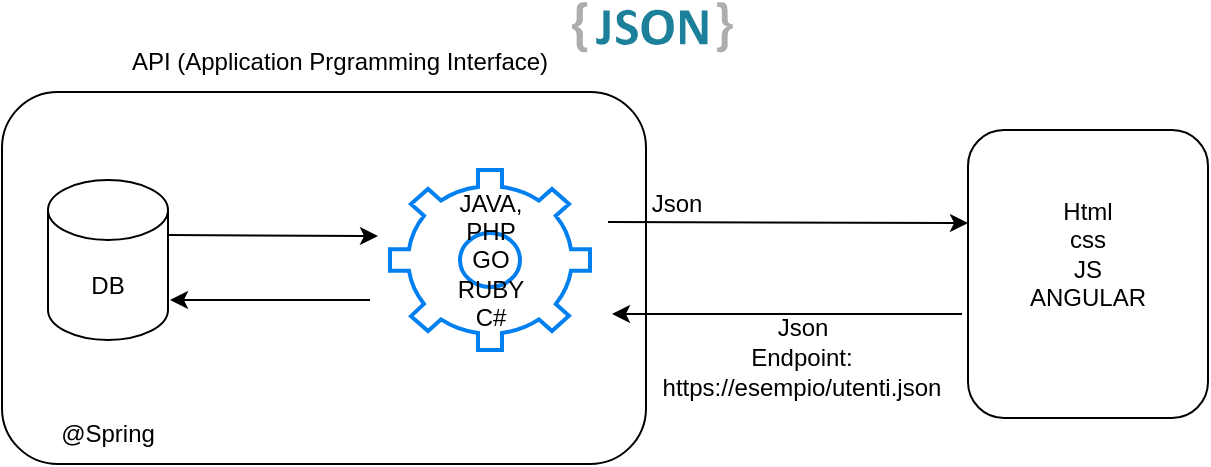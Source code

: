 <mxfile>
    <diagram id="eTuNe_4K_42x5jrvcE2q" name="Page-1">
        <mxGraphModel dx="706" dy="361" grid="0" gridSize="10" guides="1" tooltips="1" connect="1" arrows="1" fold="1" page="1" pageScale="1" pageWidth="827" pageHeight="1169" math="0" shadow="0">
            <root>
                <mxCell id="0"/>
                <mxCell id="1" parent="0"/>
                <mxCell id="13" value="" style="rounded=1;whiteSpace=wrap;html=1;" parent="1" vertex="1">
                    <mxGeometry x="56" y="61" width="322" height="186" as="geometry"/>
                </mxCell>
                <mxCell id="3" style="edgeStyle=none;html=1;exitX=1;exitY=0;exitDx=0;exitDy=27.5;exitPerimeter=0;" parent="1" source="2" edge="1">
                    <mxGeometry relative="1" as="geometry">
                        <mxPoint x="244" y="133" as="targetPoint"/>
                    </mxGeometry>
                </mxCell>
                <mxCell id="2" value="DB" style="shape=cylinder3;whiteSpace=wrap;html=1;boundedLbl=1;backgroundOutline=1;size=15;" parent="1" vertex="1">
                    <mxGeometry x="79" y="105" width="60" height="80" as="geometry"/>
                </mxCell>
                <mxCell id="5" value="" style="html=1;verticalLabelPosition=bottom;align=center;labelBackgroundColor=#ffffff;verticalAlign=top;strokeWidth=2;strokeColor=#0080F0;shadow=0;dashed=0;shape=mxgraph.ios7.icons.settings;" parent="1" vertex="1">
                    <mxGeometry x="250" y="100" width="100" height="90" as="geometry"/>
                </mxCell>
                <mxCell id="6" value="JAVA,&lt;br&gt;PHP&lt;br&gt;GO&lt;br&gt;RUBY&lt;br&gt;C#" style="text;html=1;align=center;verticalAlign=middle;resizable=0;points=[];autosize=1;strokeColor=none;fillColor=none;" parent="1" vertex="1">
                    <mxGeometry x="270" y="100" width="60" height="90" as="geometry"/>
                </mxCell>
                <mxCell id="7" style="edgeStyle=none;html=1;" parent="1" edge="1">
                    <mxGeometry relative="1" as="geometry">
                        <mxPoint x="140" y="165" as="targetPoint"/>
                        <mxPoint x="240" y="165" as="sourcePoint"/>
                        <Array as="points">
                            <mxPoint x="174" y="165"/>
                        </Array>
                    </mxGeometry>
                </mxCell>
                <mxCell id="8" style="edgeStyle=none;html=1;exitX=1;exitY=0;exitDx=0;exitDy=27.5;exitPerimeter=0;entryX=0;entryY=0.323;entryDx=0;entryDy=0;entryPerimeter=0;" parent="1" target="10" edge="1">
                    <mxGeometry relative="1" as="geometry">
                        <mxPoint x="469" y="126.5" as="targetPoint"/>
                        <mxPoint x="359" y="126" as="sourcePoint"/>
                    </mxGeometry>
                </mxCell>
                <mxCell id="9" style="edgeStyle=none;html=1;entryX=1;entryY=1;entryDx=0;entryDy=-15;entryPerimeter=0;" parent="1" edge="1">
                    <mxGeometry relative="1" as="geometry">
                        <mxPoint x="361" y="172" as="targetPoint"/>
                        <mxPoint x="536" y="172" as="sourcePoint"/>
                        <Array as="points">
                            <mxPoint x="395" y="172"/>
                        </Array>
                    </mxGeometry>
                </mxCell>
                <mxCell id="10" value="" style="rounded=1;whiteSpace=wrap;html=1;" parent="1" vertex="1">
                    <mxGeometry x="539" y="80" width="120" height="144" as="geometry"/>
                </mxCell>
                <mxCell id="11" value="Html&lt;br&gt;css&lt;br&gt;JS&lt;br&gt;ANGULAR" style="text;html=1;strokeColor=none;fillColor=none;align=center;verticalAlign=middle;whiteSpace=wrap;rounded=0;" parent="1" vertex="1">
                    <mxGeometry x="569" y="127" width="60" height="30" as="geometry"/>
                </mxCell>
                <mxCell id="14" value="API (Application Prgramming Interface)" style="text;html=1;strokeColor=none;fillColor=none;align=center;verticalAlign=middle;whiteSpace=wrap;rounded=0;" parent="1" vertex="1">
                    <mxGeometry x="100" y="31" width="250" height="30" as="geometry"/>
                </mxCell>
                <mxCell id="15" value="Json" style="text;html=1;align=center;verticalAlign=middle;resizable=0;points=[];autosize=1;strokeColor=none;fillColor=none;" parent="1" vertex="1">
                    <mxGeometry x="371" y="104" width="43" height="26" as="geometry"/>
                </mxCell>
                <mxCell id="16" value="Json" style="text;html=1;align=center;verticalAlign=middle;resizable=0;points=[];autosize=1;strokeColor=none;fillColor=none;" parent="1" vertex="1">
                    <mxGeometry x="434" y="166" width="43" height="26" as="geometry"/>
                </mxCell>
                <mxCell id="17" value="" style="dashed=0;outlineConnect=0;html=1;align=center;labelPosition=center;verticalLabelPosition=bottom;verticalAlign=top;shape=mxgraph.weblogos.json_2" parent="1" vertex="1">
                    <mxGeometry x="341" y="16" width="80.4" height="25.2" as="geometry"/>
                </mxCell>
                <mxCell id="19" value="Endpoint:&lt;br&gt;https://esempio/utenti.json" style="text;html=1;strokeColor=none;fillColor=none;align=center;verticalAlign=middle;whiteSpace=wrap;rounded=0;" parent="1" vertex="1">
                    <mxGeometry x="374.75" y="183" width="161.5" height="36" as="geometry"/>
                </mxCell>
                <mxCell id="20" value="@Spring" style="text;html=1;strokeColor=none;fillColor=none;align=center;verticalAlign=middle;whiteSpace=wrap;rounded=0;" parent="1" vertex="1">
                    <mxGeometry x="79" y="217" width="60" height="30" as="geometry"/>
                </mxCell>
            </root>
        </mxGraphModel>
    </diagram>
</mxfile>